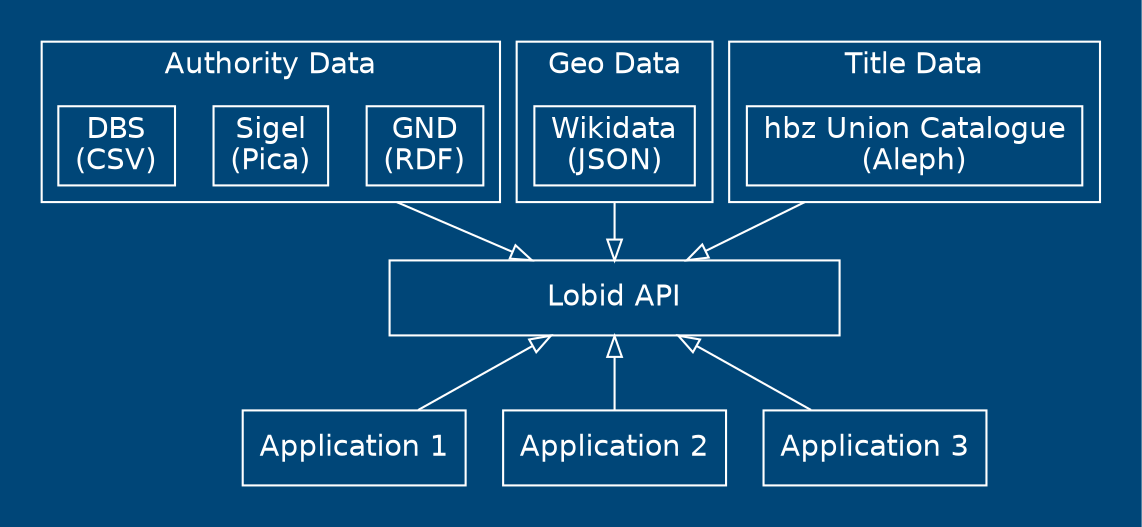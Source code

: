 digraph data {
	compound=true
	node[shape=box color=white fontcolor=white fontname=helvetica]
	graph [bgcolor="#004678" color=white fontcolor=white fontname=helvetica]
	edge[color=white fontcolor=white fontname=helvetica]
	edge[arrowhead=empty arrowtail=empty]
	rankdir=TD
	splines=false
	
	subgraph cluster_1{
	style=invis
	
	/*
	subgraph cluster_libs{
		style=invis
		libs [label="Libraries"]
	}
	*/
	
	subgraph cluster_title{
		style=solid
		label="Title Data"
		union [label="hbz Union Catalogue\n(Aleph)"]
	}
	
	subgraph cluster_geo{
		style=solid
		label="Geo Data"
		wikidata[label="Wikidata\n(JSON)"]
	}
	
	subgraph cluster_auth{
		style=solid
		label="Authority Data"
		gnd[label="GND\n(RDF)"]
		sigel[label="Sigel\n(Pica)"]
		dbs[label="DBS\n(CSV)"]
	}
	
	
	
	api[label="Lobid API" width=3]
	
	//libs->union[lhead=cluster_title]
	//libs->sigel[lhead=cluster_auth]
	
	wikidata->api[ltail=cluster_geo]
	sigel->api[ltail=cluster_auth]
	union->api[ltail=cluster_title]
	
	app1[label="Application 1"]
	app2[label="Application 2"]
	app3[label="Application 3"]
	
	api->app1[dir=back]
	api->app2[dir=back]
	api->app3[dir=back]
	}
} 
